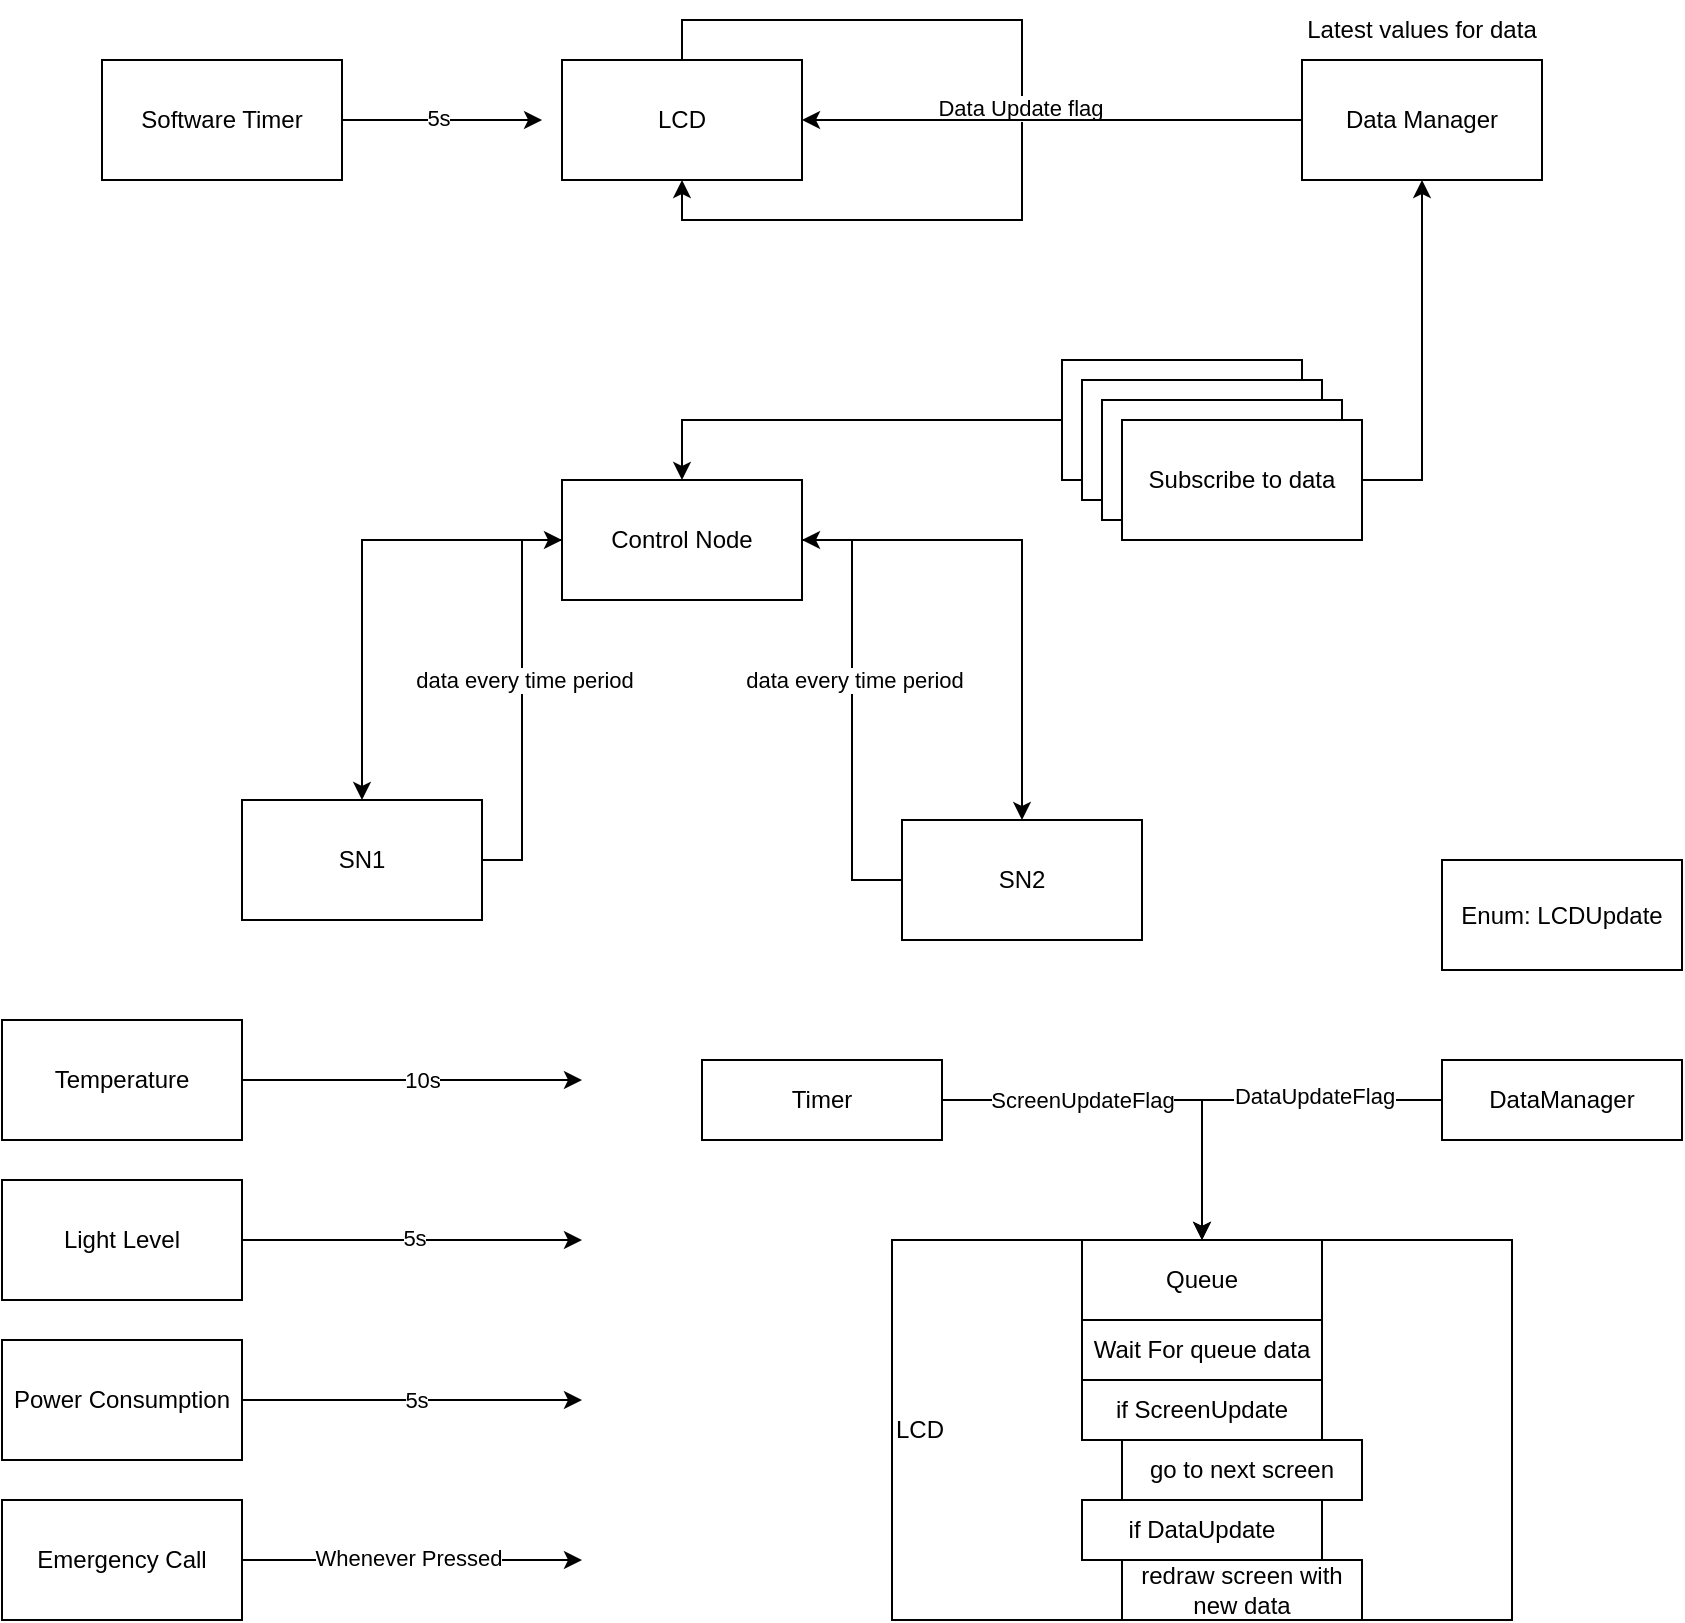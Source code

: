 <mxfile version="27.0.3">
  <diagram name="Page-1" id="42t5IICJYj_6hYMSin3u">
    <mxGraphModel dx="815" dy="425" grid="1" gridSize="10" guides="1" tooltips="1" connect="1" arrows="1" fold="1" page="1" pageScale="1" pageWidth="827" pageHeight="1169" math="0" shadow="0">
      <root>
        <mxCell id="0" />
        <mxCell id="1" parent="0" />
        <mxCell id="lV_iJmZg0Koc6XKufrHM-44" value="LCD" style="rounded=0;whiteSpace=wrap;html=1;align=left;" vertex="1" parent="1">
          <mxGeometry x="475" y="710" width="310" height="190" as="geometry" />
        </mxCell>
        <mxCell id="lV_iJmZg0Koc6XKufrHM-1" value="Software Timer" style="rounded=0;whiteSpace=wrap;html=1;" vertex="1" parent="1">
          <mxGeometry x="80" y="120" width="120" height="60" as="geometry" />
        </mxCell>
        <mxCell id="lV_iJmZg0Koc6XKufrHM-5" style="edgeStyle=orthogonalEdgeStyle;rounded=0;orthogonalLoop=1;jettySize=auto;html=1;entryX=0.5;entryY=1;entryDx=0;entryDy=0;" edge="1" parent="1" source="lV_iJmZg0Koc6XKufrHM-2" target="lV_iJmZg0Koc6XKufrHM-2">
          <mxGeometry relative="1" as="geometry">
            <mxPoint x="480" y="230" as="targetPoint" />
            <Array as="points">
              <mxPoint x="370" y="100" />
              <mxPoint x="540" y="100" />
              <mxPoint x="540" y="200" />
              <mxPoint x="370" y="200" />
            </Array>
          </mxGeometry>
        </mxCell>
        <mxCell id="lV_iJmZg0Koc6XKufrHM-8" value="Data Update flag" style="edgeLabel;html=1;align=center;verticalAlign=middle;resizable=0;points=[];" vertex="1" connectable="0" parent="lV_iJmZg0Koc6XKufrHM-5">
          <mxGeometry x="-0.027" y="-1" relative="1" as="geometry">
            <mxPoint as="offset" />
          </mxGeometry>
        </mxCell>
        <mxCell id="lV_iJmZg0Koc6XKufrHM-2" value="LCD" style="rounded=0;whiteSpace=wrap;html=1;" vertex="1" parent="1">
          <mxGeometry x="310" y="120" width="120" height="60" as="geometry" />
        </mxCell>
        <mxCell id="lV_iJmZg0Koc6XKufrHM-3" style="edgeStyle=orthogonalEdgeStyle;rounded=0;orthogonalLoop=1;jettySize=auto;html=1;entryX=-0.083;entryY=0.5;entryDx=0;entryDy=0;entryPerimeter=0;" edge="1" parent="1" source="lV_iJmZg0Koc6XKufrHM-1" target="lV_iJmZg0Koc6XKufrHM-2">
          <mxGeometry relative="1" as="geometry" />
        </mxCell>
        <mxCell id="lV_iJmZg0Koc6XKufrHM-4" value="5s" style="edgeLabel;html=1;align=center;verticalAlign=middle;resizable=0;points=[];" vertex="1" connectable="0" parent="lV_iJmZg0Koc6XKufrHM-3">
          <mxGeometry x="-0.04" y="1" relative="1" as="geometry">
            <mxPoint as="offset" />
          </mxGeometry>
        </mxCell>
        <mxCell id="lV_iJmZg0Koc6XKufrHM-24" style="edgeStyle=orthogonalEdgeStyle;rounded=0;orthogonalLoop=1;jettySize=auto;html=1;entryX=0.5;entryY=0;entryDx=0;entryDy=0;" edge="1" parent="1" source="lV_iJmZg0Koc6XKufrHM-9" target="lV_iJmZg0Koc6XKufrHM-10">
          <mxGeometry relative="1" as="geometry" />
        </mxCell>
        <mxCell id="lV_iJmZg0Koc6XKufrHM-25" style="edgeStyle=orthogonalEdgeStyle;rounded=0;orthogonalLoop=1;jettySize=auto;html=1;exitX=1;exitY=0.5;exitDx=0;exitDy=0;entryX=0.5;entryY=0;entryDx=0;entryDy=0;" edge="1" parent="1" source="lV_iJmZg0Koc6XKufrHM-9" target="lV_iJmZg0Koc6XKufrHM-11">
          <mxGeometry relative="1" as="geometry" />
        </mxCell>
        <mxCell id="lV_iJmZg0Koc6XKufrHM-9" value="Control Node" style="rounded=0;whiteSpace=wrap;html=1;" vertex="1" parent="1">
          <mxGeometry x="310" y="330" width="120" height="60" as="geometry" />
        </mxCell>
        <mxCell id="lV_iJmZg0Koc6XKufrHM-12" style="edgeStyle=orthogonalEdgeStyle;rounded=0;orthogonalLoop=1;jettySize=auto;html=1;entryX=0;entryY=0.5;entryDx=0;entryDy=0;" edge="1" parent="1" source="lV_iJmZg0Koc6XKufrHM-10" target="lV_iJmZg0Koc6XKufrHM-9">
          <mxGeometry relative="1" as="geometry" />
        </mxCell>
        <mxCell id="lV_iJmZg0Koc6XKufrHM-13" value="data every time period" style="edgeLabel;html=1;align=center;verticalAlign=middle;resizable=0;points=[];" vertex="1" connectable="0" parent="lV_iJmZg0Koc6XKufrHM-12">
          <mxGeometry x="0.102" y="-1" relative="1" as="geometry">
            <mxPoint as="offset" />
          </mxGeometry>
        </mxCell>
        <mxCell id="lV_iJmZg0Koc6XKufrHM-10" value="SN1" style="rounded=0;whiteSpace=wrap;html=1;" vertex="1" parent="1">
          <mxGeometry x="150" y="490" width="120" height="60" as="geometry" />
        </mxCell>
        <mxCell id="lV_iJmZg0Koc6XKufrHM-11" value="SN2" style="rounded=0;whiteSpace=wrap;html=1;" vertex="1" parent="1">
          <mxGeometry x="480" y="500" width="120" height="60" as="geometry" />
        </mxCell>
        <mxCell id="lV_iJmZg0Koc6XKufrHM-14" style="edgeStyle=orthogonalEdgeStyle;rounded=0;orthogonalLoop=1;jettySize=auto;html=1;entryX=1;entryY=0.5;entryDx=0;entryDy=0;exitX=0;exitY=0.5;exitDx=0;exitDy=0;" edge="1" parent="1" source="lV_iJmZg0Koc6XKufrHM-11" target="lV_iJmZg0Koc6XKufrHM-9">
          <mxGeometry relative="1" as="geometry">
            <mxPoint x="510" y="480" as="sourcePoint" />
            <mxPoint x="550" y="320" as="targetPoint" />
          </mxGeometry>
        </mxCell>
        <mxCell id="lV_iJmZg0Koc6XKufrHM-15" value="data every time period" style="edgeLabel;html=1;align=center;verticalAlign=middle;resizable=0;points=[];" vertex="1" connectable="0" parent="lV_iJmZg0Koc6XKufrHM-14">
          <mxGeometry x="0.102" y="-1" relative="1" as="geometry">
            <mxPoint y="-4" as="offset" />
          </mxGeometry>
        </mxCell>
        <mxCell id="lV_iJmZg0Koc6XKufrHM-26" style="edgeStyle=orthogonalEdgeStyle;rounded=0;orthogonalLoop=1;jettySize=auto;html=1;entryX=0.5;entryY=0;entryDx=0;entryDy=0;" edge="1" parent="1" source="lV_iJmZg0Koc6XKufrHM-16" target="lV_iJmZg0Koc6XKufrHM-9">
          <mxGeometry relative="1" as="geometry" />
        </mxCell>
        <mxCell id="lV_iJmZg0Koc6XKufrHM-16" value="Subscribe to data" style="rounded=0;whiteSpace=wrap;html=1;" vertex="1" parent="1">
          <mxGeometry x="560" y="270" width="120" height="60" as="geometry" />
        </mxCell>
        <mxCell id="lV_iJmZg0Koc6XKufrHM-17" value="Subscribe to data" style="rounded=0;whiteSpace=wrap;html=1;" vertex="1" parent="1">
          <mxGeometry x="570" y="280" width="120" height="60" as="geometry" />
        </mxCell>
        <mxCell id="lV_iJmZg0Koc6XKufrHM-18" value="Subscribe to data" style="rounded=0;whiteSpace=wrap;html=1;" vertex="1" parent="1">
          <mxGeometry x="580" y="290" width="120" height="60" as="geometry" />
        </mxCell>
        <mxCell id="lV_iJmZg0Koc6XKufrHM-22" style="edgeStyle=orthogonalEdgeStyle;rounded=0;orthogonalLoop=1;jettySize=auto;html=1;entryX=0.5;entryY=1;entryDx=0;entryDy=0;" edge="1" parent="1" source="lV_iJmZg0Koc6XKufrHM-19" target="lV_iJmZg0Koc6XKufrHM-20">
          <mxGeometry relative="1" as="geometry">
            <Array as="points">
              <mxPoint x="740" y="330" />
              <mxPoint x="740" y="190" />
            </Array>
          </mxGeometry>
        </mxCell>
        <mxCell id="lV_iJmZg0Koc6XKufrHM-19" value="Subscribe to data" style="rounded=0;whiteSpace=wrap;html=1;" vertex="1" parent="1">
          <mxGeometry x="590" y="300" width="120" height="60" as="geometry" />
        </mxCell>
        <mxCell id="lV_iJmZg0Koc6XKufrHM-27" style="edgeStyle=orthogonalEdgeStyle;rounded=0;orthogonalLoop=1;jettySize=auto;html=1;entryX=1;entryY=0.5;entryDx=0;entryDy=0;" edge="1" parent="1" source="lV_iJmZg0Koc6XKufrHM-20" target="lV_iJmZg0Koc6XKufrHM-2">
          <mxGeometry relative="1" as="geometry" />
        </mxCell>
        <mxCell id="lV_iJmZg0Koc6XKufrHM-20" value="Data Manager" style="rounded=0;whiteSpace=wrap;html=1;" vertex="1" parent="1">
          <mxGeometry x="680" y="120" width="120" height="60" as="geometry" />
        </mxCell>
        <mxCell id="lV_iJmZg0Koc6XKufrHM-21" value="Latest values for data" style="text;html=1;align=center;verticalAlign=middle;whiteSpace=wrap;rounded=0;" vertex="1" parent="1">
          <mxGeometry x="665" y="90" width="150" height="30" as="geometry" />
        </mxCell>
        <mxCell id="lV_iJmZg0Koc6XKufrHM-31" style="edgeStyle=orthogonalEdgeStyle;rounded=0;orthogonalLoop=1;jettySize=auto;html=1;" edge="1" parent="1" source="lV_iJmZg0Koc6XKufrHM-28">
          <mxGeometry relative="1" as="geometry">
            <mxPoint x="320" y="630" as="targetPoint" />
            <Array as="points">
              <mxPoint x="230" y="630" />
              <mxPoint x="230" y="630" />
            </Array>
          </mxGeometry>
        </mxCell>
        <mxCell id="lV_iJmZg0Koc6XKufrHM-32" value="10s" style="edgeLabel;html=1;align=center;verticalAlign=middle;resizable=0;points=[];" vertex="1" connectable="0" parent="lV_iJmZg0Koc6XKufrHM-31">
          <mxGeometry x="0.057" relative="1" as="geometry">
            <mxPoint as="offset" />
          </mxGeometry>
        </mxCell>
        <mxCell id="lV_iJmZg0Koc6XKufrHM-28" value="Temperature" style="rounded=0;whiteSpace=wrap;html=1;" vertex="1" parent="1">
          <mxGeometry x="30" y="600" width="120" height="60" as="geometry" />
        </mxCell>
        <mxCell id="lV_iJmZg0Koc6XKufrHM-33" style="edgeStyle=orthogonalEdgeStyle;rounded=0;orthogonalLoop=1;jettySize=auto;html=1;" edge="1" parent="1" source="lV_iJmZg0Koc6XKufrHM-29">
          <mxGeometry relative="1" as="geometry">
            <mxPoint x="320" y="710" as="targetPoint" />
          </mxGeometry>
        </mxCell>
        <mxCell id="lV_iJmZg0Koc6XKufrHM-34" value="5s" style="edgeLabel;html=1;align=center;verticalAlign=middle;resizable=0;points=[];" vertex="1" connectable="0" parent="lV_iJmZg0Koc6XKufrHM-33">
          <mxGeometry x="-0.003" y="2" relative="1" as="geometry">
            <mxPoint x="-1" y="-1" as="offset" />
          </mxGeometry>
        </mxCell>
        <mxCell id="lV_iJmZg0Koc6XKufrHM-29" value="Light Level" style="rounded=0;whiteSpace=wrap;html=1;" vertex="1" parent="1">
          <mxGeometry x="30" y="680" width="120" height="60" as="geometry" />
        </mxCell>
        <mxCell id="lV_iJmZg0Koc6XKufrHM-35" style="edgeStyle=orthogonalEdgeStyle;rounded=0;orthogonalLoop=1;jettySize=auto;html=1;" edge="1" parent="1" source="lV_iJmZg0Koc6XKufrHM-30">
          <mxGeometry relative="1" as="geometry">
            <mxPoint x="320" y="790" as="targetPoint" />
          </mxGeometry>
        </mxCell>
        <mxCell id="lV_iJmZg0Koc6XKufrHM-54" value="5s" style="edgeLabel;html=1;align=center;verticalAlign=middle;resizable=0;points=[];" vertex="1" connectable="0" parent="lV_iJmZg0Koc6XKufrHM-35">
          <mxGeometry x="0.026" y="1" relative="1" as="geometry">
            <mxPoint as="offset" />
          </mxGeometry>
        </mxCell>
        <mxCell id="lV_iJmZg0Koc6XKufrHM-30" value="Power Consumption" style="rounded=0;whiteSpace=wrap;html=1;" vertex="1" parent="1">
          <mxGeometry x="30" y="760" width="120" height="60" as="geometry" />
        </mxCell>
        <mxCell id="lV_iJmZg0Koc6XKufrHM-39" style="edgeStyle=orthogonalEdgeStyle;rounded=0;orthogonalLoop=1;jettySize=auto;html=1;entryX=0.5;entryY=0;entryDx=0;entryDy=0;" edge="1" parent="1" source="lV_iJmZg0Koc6XKufrHM-37" target="lV_iJmZg0Koc6XKufrHM-38">
          <mxGeometry relative="1" as="geometry" />
        </mxCell>
        <mxCell id="lV_iJmZg0Koc6XKufrHM-40" value="ScreenUpdateFlag" style="edgeLabel;html=1;align=center;verticalAlign=middle;resizable=0;points=[];" vertex="1" connectable="0" parent="lV_iJmZg0Koc6XKufrHM-39">
          <mxGeometry x="-0.304" relative="1" as="geometry">
            <mxPoint as="offset" />
          </mxGeometry>
        </mxCell>
        <mxCell id="lV_iJmZg0Koc6XKufrHM-37" value="Timer" style="rounded=0;whiteSpace=wrap;html=1;" vertex="1" parent="1">
          <mxGeometry x="380" y="620" width="120" height="40" as="geometry" />
        </mxCell>
        <mxCell id="lV_iJmZg0Koc6XKufrHM-38" value="Queue" style="rounded=0;whiteSpace=wrap;html=1;" vertex="1" parent="1">
          <mxGeometry x="570" y="710" width="120" height="40" as="geometry" />
        </mxCell>
        <mxCell id="lV_iJmZg0Koc6XKufrHM-42" style="edgeStyle=orthogonalEdgeStyle;rounded=0;orthogonalLoop=1;jettySize=auto;html=1;entryX=0.5;entryY=0;entryDx=0;entryDy=0;" edge="1" parent="1" source="lV_iJmZg0Koc6XKufrHM-41" target="lV_iJmZg0Koc6XKufrHM-38">
          <mxGeometry relative="1" as="geometry" />
        </mxCell>
        <mxCell id="lV_iJmZg0Koc6XKufrHM-43" value="DataUpdateFlag" style="edgeLabel;html=1;align=center;verticalAlign=middle;resizable=0;points=[];" vertex="1" connectable="0" parent="lV_iJmZg0Koc6XKufrHM-42">
          <mxGeometry x="-0.322" y="-2" relative="1" as="geometry">
            <mxPoint as="offset" />
          </mxGeometry>
        </mxCell>
        <mxCell id="lV_iJmZg0Koc6XKufrHM-41" value="DataManager" style="rounded=0;whiteSpace=wrap;html=1;" vertex="1" parent="1">
          <mxGeometry x="750" y="620" width="120" height="40" as="geometry" />
        </mxCell>
        <mxCell id="lV_iJmZg0Koc6XKufrHM-45" value="Wait For queue data" style="rounded=0;whiteSpace=wrap;html=1;" vertex="1" parent="1">
          <mxGeometry x="570" y="750" width="120" height="30" as="geometry" />
        </mxCell>
        <mxCell id="lV_iJmZg0Koc6XKufrHM-46" value="if ScreenUpdate" style="rounded=0;whiteSpace=wrap;html=1;" vertex="1" parent="1">
          <mxGeometry x="570" y="780" width="120" height="30" as="geometry" />
        </mxCell>
        <mxCell id="lV_iJmZg0Koc6XKufrHM-47" value="go to next screen" style="rounded=0;whiteSpace=wrap;html=1;" vertex="1" parent="1">
          <mxGeometry x="590" y="810" width="120" height="30" as="geometry" />
        </mxCell>
        <mxCell id="lV_iJmZg0Koc6XKufrHM-48" value="if DataUpdate" style="rounded=0;whiteSpace=wrap;html=1;" vertex="1" parent="1">
          <mxGeometry x="570" y="840" width="120" height="30" as="geometry" />
        </mxCell>
        <mxCell id="lV_iJmZg0Koc6XKufrHM-49" value="redraw screen with new data" style="rounded=0;whiteSpace=wrap;html=1;" vertex="1" parent="1">
          <mxGeometry x="590" y="870" width="120" height="30" as="geometry" />
        </mxCell>
        <mxCell id="lV_iJmZg0Koc6XKufrHM-51" style="edgeStyle=orthogonalEdgeStyle;rounded=0;orthogonalLoop=1;jettySize=auto;html=1;" edge="1" parent="1" source="lV_iJmZg0Koc6XKufrHM-50">
          <mxGeometry relative="1" as="geometry">
            <mxPoint x="320" y="870" as="targetPoint" />
          </mxGeometry>
        </mxCell>
        <mxCell id="lV_iJmZg0Koc6XKufrHM-52" value="Whenever Pressed" style="edgeLabel;html=1;align=center;verticalAlign=middle;resizable=0;points=[];" vertex="1" connectable="0" parent="lV_iJmZg0Koc6XKufrHM-51">
          <mxGeometry x="-0.026" y="1" relative="1" as="geometry">
            <mxPoint as="offset" />
          </mxGeometry>
        </mxCell>
        <mxCell id="lV_iJmZg0Koc6XKufrHM-50" value="Emergency Call" style="rounded=0;whiteSpace=wrap;html=1;" vertex="1" parent="1">
          <mxGeometry x="30" y="840" width="120" height="60" as="geometry" />
        </mxCell>
        <mxCell id="lV_iJmZg0Koc6XKufrHM-53" value="Enum: LCDUpdate" style="rounded=0;whiteSpace=wrap;html=1;" vertex="1" parent="1">
          <mxGeometry x="750" y="520" width="120" height="55" as="geometry" />
        </mxCell>
      </root>
    </mxGraphModel>
  </diagram>
</mxfile>
